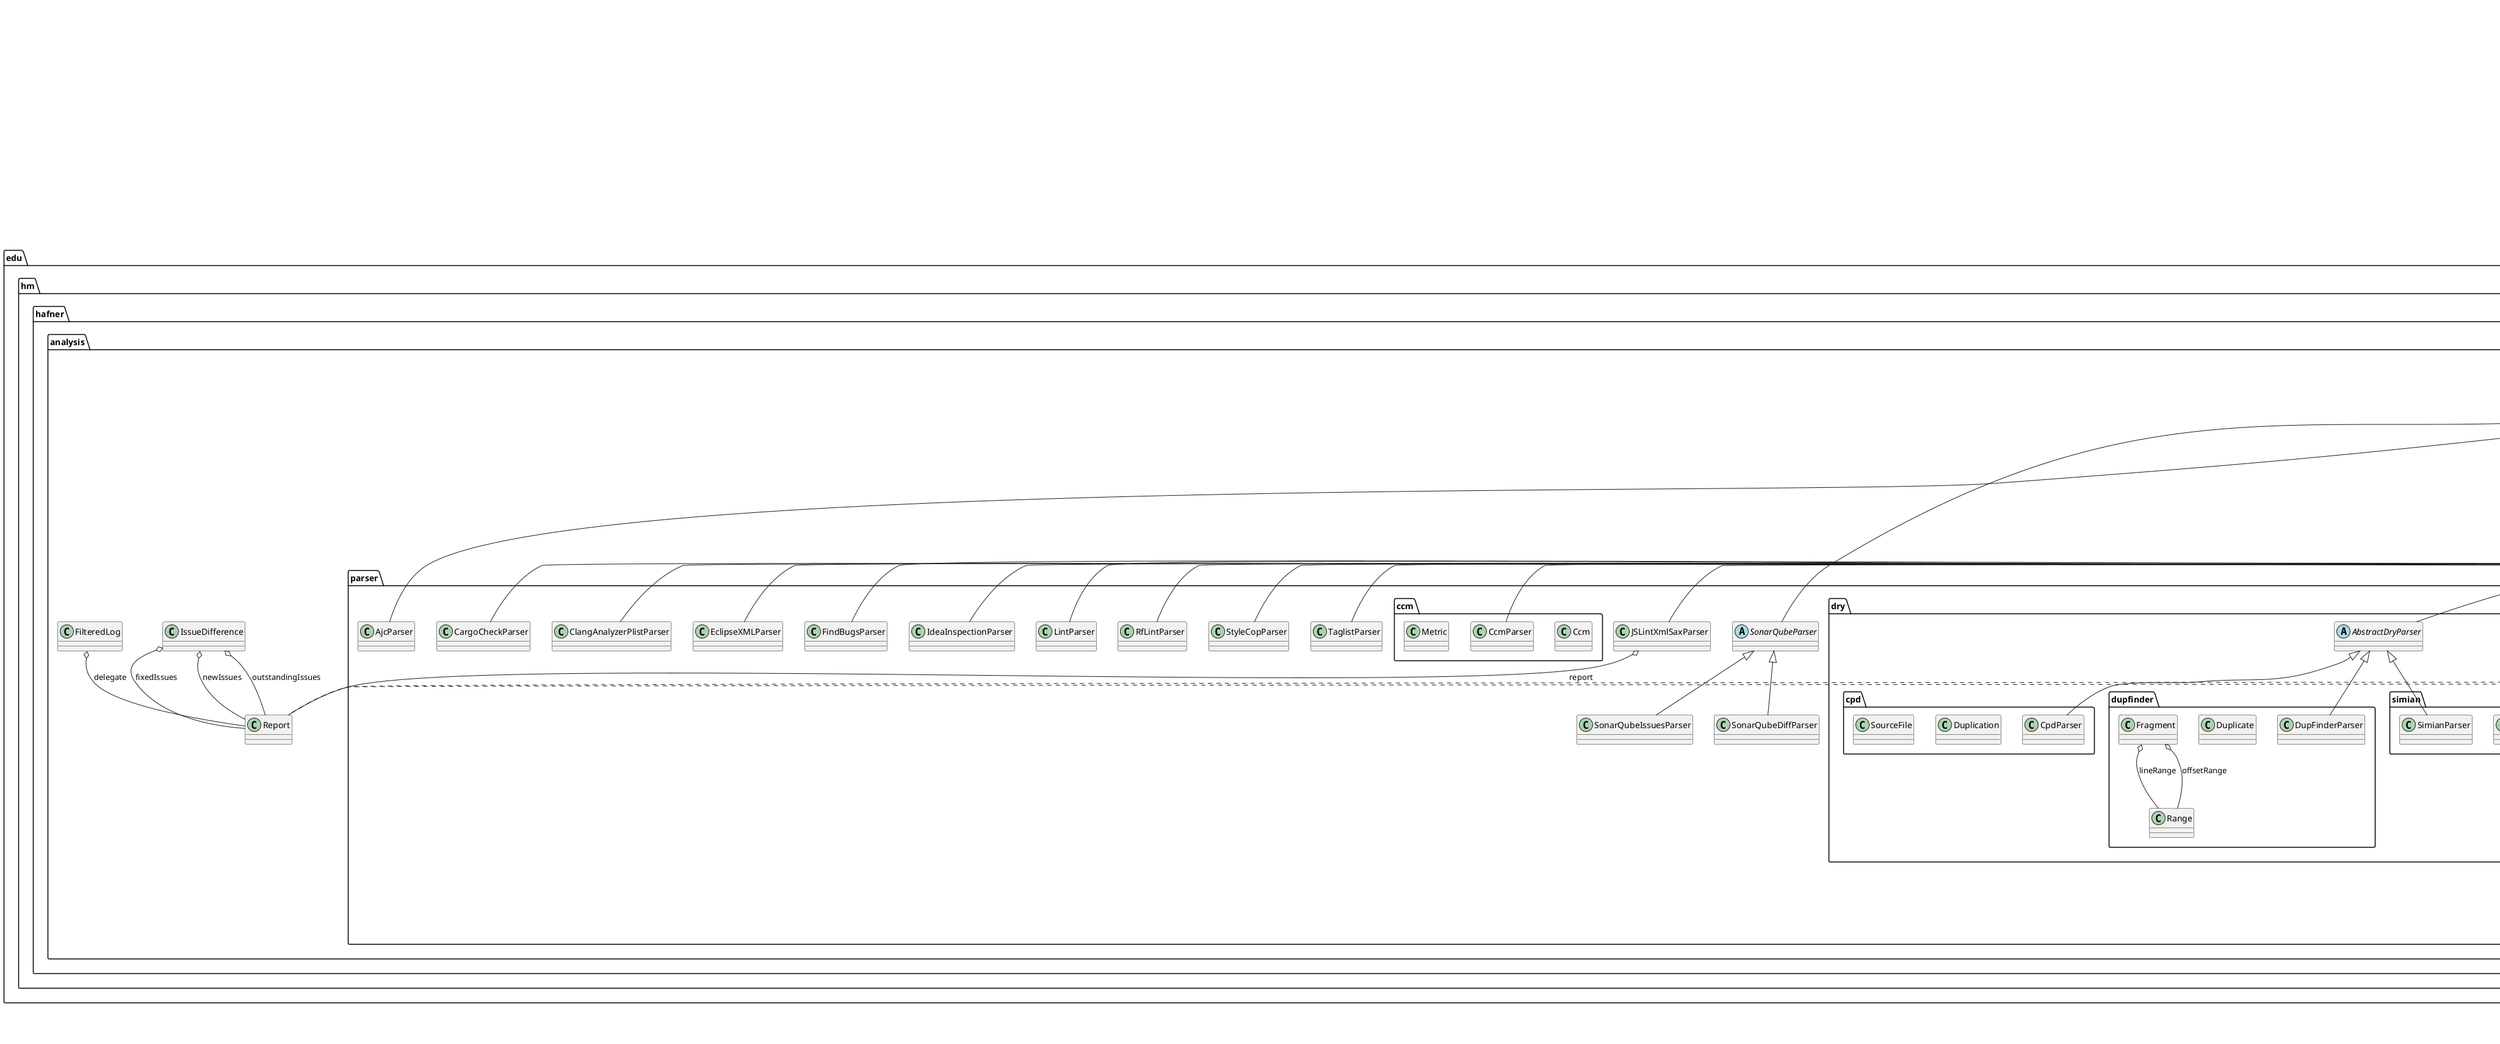 @startuml

title __ANALYSIS-MODEL's Class Diagram__\n

  namespace edu.hm.hafner {
    namespace analysis {
      abstract class edu.hm.hafner.analysis.AbstractPackageDetector {
      }
    }
  }
  

  namespace edu.hm.hafner {
    namespace analysis {
      class edu.hm.hafner.analysis.CSharpNamespaceDetector {
      }
    }
  }
  

  namespace edu.hm.hafner {
    namespace analysis {
      class edu.hm.hafner.analysis.Categories {
      }
    }
  }
  

  namespace edu.hm.hafner {
    namespace analysis {
      class edu.hm.hafner.analysis.DuplicationGroup {
      }
    }
  }
  

  namespace edu.hm.hafner {
    namespace analysis {
      class edu.hm.hafner.analysis.FileNameResolver {
      }
    }
  }
  

  namespace edu.hm.hafner {
    namespace analysis {
      class edu.hm.hafner.analysis.FileReaderFactory {
      }
    }
  }
  

  namespace edu.hm.hafner {
    namespace analysis {
      class edu.hm.hafner.analysis.FilteredLog {
      }
    }
  }
  

  namespace edu.hm.hafner {
    namespace analysis {
      class edu.hm.hafner.analysis.FingerprintGenerator {
      }
    }
  }
  

  namespace edu.hm.hafner {
    namespace analysis {
      class edu.hm.hafner.analysis.FullTextFingerprint {
      }
    }
  }
  

  namespace edu.hm.hafner {
    namespace analysis {
      class edu.hm.hafner.analysis.Issue {
      }
    }
  }
  

  namespace edu.hm.hafner {
    namespace analysis {
      class edu.hm.hafner.analysis.IssueBuilder {
      }
    }
  }
  

  namespace edu.hm.hafner {
    namespace analysis {
      class edu.hm.hafner.analysis.IssueDifference {
      }
    }
  }
  

  namespace edu.hm.hafner {
    namespace analysis {
      abstract class edu.hm.hafner.analysis.IssueParser {
      }
    }
  }
  

  namespace edu.hm.hafner {
    namespace analysis {
      class edu.hm.hafner.analysis.JavaPackageDetector {
      }
    }
  }
  

  namespace edu.hm.hafner {
    namespace analysis {
      class edu.hm.hafner.analysis.LineRange {
      }
    }
  }
  

  namespace edu.hm.hafner {
    namespace analysis {
      class edu.hm.hafner.analysis.LineRangeList {
      }
    }
  }
  

  namespace edu.hm.hafner {
    namespace analysis {
      abstract class edu.hm.hafner.analysis.LookaheadParser {
      }
    }
  }
  

  namespace edu.hm.hafner {
    namespace analysis {
      class edu.hm.hafner.analysis.ModuleDetector {
      }
    }
  }
  

  namespace edu.hm.hafner {
    namespace analysis {
      class edu.hm.hafner.analysis.ModuleResolver {
      }
    }
  }
  

  namespace edu.hm.hafner {
    namespace analysis {
      class edu.hm.hafner.analysis.PackageDetectors {
      }
    }
  }
  

  namespace edu.hm.hafner {
    namespace analysis {
      class edu.hm.hafner.analysis.PackageNameResolver {
      }
    }
  }
  

  namespace edu.hm.hafner {
    namespace analysis {
      class edu.hm.hafner.analysis.ParsingCanceledException {
      }
    }
  }
  

  namespace edu.hm.hafner {
    namespace analysis {
      class edu.hm.hafner.analysis.ParsingException {
      }
    }
  }
  

  namespace edu.hm.hafner {
    namespace analysis {
      abstract class edu.hm.hafner.analysis.ReaderFactory {
      }
    }
  }
  

  namespace edu.hm.hafner {
    namespace analysis {
      abstract class edu.hm.hafner.analysis.RegexpLineParser {
      }
    }
  }
  

  namespace edu.hm.hafner {
    namespace analysis {
      class edu.hm.hafner.analysis.Report {
      }
    }
  }
  

  namespace edu.hm.hafner {
    namespace analysis {
      class edu.hm.hafner.analysis.SecureDigester {
      }
    }
  }
  

  namespace edu.hm.hafner {
    namespace analysis {
      class edu.hm.hafner.analysis.SecureXmlParserFactory {
      }
    }
  }
  

  namespace edu.hm.hafner {
    namespace analysis {
      class edu.hm.hafner.analysis.Severity {
      }
    }
  }
  

  namespace edu.hm.hafner {
    namespace analysis {
      namespace parser {
        class edu.hm.hafner.analysis.parser.AcuCobolParser {
        }
      }
    }
  }
  

  namespace edu.hm.hafner {
    namespace analysis {
      namespace parser {
        class edu.hm.hafner.analysis.parser.AjcParser {
        }
      }
    }
  }
  

  namespace edu.hm.hafner {
    namespace analysis {
      namespace parser {
        class edu.hm.hafner.analysis.parser.AnsibleLintParser {
        }
      }
    }
  }
  

  namespace edu.hm.hafner {
    namespace analysis {
      namespace parser {
        class edu.hm.hafner.analysis.parser.AntJavacParser {
        }
      }
    }
  }
  

  namespace edu.hm.hafner {
    namespace analysis {
      namespace parser {
        class edu.hm.hafner.analysis.parser.Armcc5CompilerParser {
        }
      }
    }
  }
  

  namespace edu.hm.hafner {
    namespace analysis {
      namespace parser {
        class edu.hm.hafner.analysis.parser.ArmccCompilerParser {
        }
      }
    }
  }
  

  namespace edu.hm.hafner {
    namespace analysis {
      namespace parser {
        class edu.hm.hafner.analysis.parser.BuckminsterParser {
        }
      }
    }
  }
  

  namespace edu.hm.hafner {
    namespace analysis {
      namespace parser {
        class edu.hm.hafner.analysis.parser.CMakeParser {
        }
      }
    }
  }
  

  namespace edu.hm.hafner {
    namespace analysis {
      namespace parser {
        class edu.hm.hafner.analysis.parser.CadenceIncisiveParser {
        }
      }
    }
  }
  

  namespace edu.hm.hafner {
    namespace analysis {
      namespace parser {
        class edu.hm.hafner.analysis.parser.CargoCheckParser {
        }
      }
    }
  }
  

  namespace edu.hm.hafner {
    namespace analysis {
      namespace parser {
        class edu.hm.hafner.analysis.parser.ClangAnalyzerPlistParser {
        }
      }
    }
  }
  

  namespace edu.hm.hafner {
    namespace analysis {
      namespace parser {
        class edu.hm.hafner.analysis.parser.ClangParser {
        }
      }
    }
  }
  

  namespace edu.hm.hafner {
    namespace analysis {
      namespace parser {
        class edu.hm.hafner.analysis.parser.ClangTidyParser {
        }
      }
    }
  }
  

  namespace edu.hm.hafner {
    namespace analysis {
      namespace parser {
        class edu.hm.hafner.analysis.parser.CodeAnalysisParser {
        }
      }
    }
  }
  

  namespace edu.hm.hafner {
    namespace analysis {
      namespace parser {
        class edu.hm.hafner.analysis.parser.CoolfluxChessccParser {
        }
      }
    }
  }
  

  namespace edu.hm.hafner {
    namespace analysis {
      namespace parser {
        class edu.hm.hafner.analysis.parser.CppLintParser {
        }
      }
    }
  }
  

  namespace edu.hm.hafner {
    namespace analysis {
      namespace parser {
        class edu.hm.hafner.analysis.parser.DScannerParser {
        }
      }
    }
  }
  

  namespace edu.hm.hafner {
    namespace analysis {
      namespace parser {
        class edu.hm.hafner.analysis.parser.DiabCParser {
        }
      }
    }
  }
  

  namespace edu.hm.hafner {
    namespace analysis {
      namespace parser {
        class edu.hm.hafner.analysis.parser.DrMemoryParser {
        }
      }
    }
  }
  

  namespace edu.hm.hafner {
    namespace analysis {
      namespace parser {
        class edu.hm.hafner.analysis.parser.EclipseMavenParser {
        }
      }
    }
  }
  

  namespace edu.hm.hafner {
    namespace analysis {
      namespace parser {
        class edu.hm.hafner.analysis.parser.EclipseParser {
        }
      }
    }
  }
  

  namespace edu.hm.hafner {
    namespace analysis {
      namespace parser {
        class edu.hm.hafner.analysis.parser.EclipseXMLParser {
        }
      }
    }
  }
  

  namespace edu.hm.hafner {
    namespace analysis {
      namespace parser {
        class edu.hm.hafner.analysis.parser.ErlcParser {
        }
      }
    }
  }
  

  namespace edu.hm.hafner {
    namespace analysis {
      namespace parser {
        class edu.hm.hafner.analysis.parser.ErrorProneParser {
        }
      }
    }
  }
  

  namespace edu.hm.hafner {
    namespace analysis {
      namespace parser {
        class edu.hm.hafner.analysis.parser.FindBugsParser {
        }
      }
    }
  }
  

  namespace edu.hm.hafner {
    namespace analysis {
      namespace parser {
        class edu.hm.hafner.analysis.parser.FlexSdkParser {
        }
      }
    }
  }
  

  namespace edu.hm.hafner {
    namespace analysis {
      namespace parser {
        class edu.hm.hafner.analysis.parser.Gcc4CompilerParser {
        }
      }
    }
  }
  

  namespace edu.hm.hafner {
    namespace analysis {
      namespace parser {
        class edu.hm.hafner.analysis.parser.Gcc4LinkerParser {
        }
      }
    }
  }
  

  namespace edu.hm.hafner {
    namespace analysis {
      namespace parser {
        class edu.hm.hafner.analysis.parser.GccParser {
        }
      }
    }
  }
  

  namespace edu.hm.hafner {
    namespace analysis {
      namespace parser {
        class edu.hm.hafner.analysis.parser.GhsMultiParser {
        }
      }
    }
  }
  

  namespace edu.hm.hafner {
    namespace analysis {
      namespace parser {
        class edu.hm.hafner.analysis.parser.GnatParser {
        }
      }
    }
  }
  

  namespace edu.hm.hafner {
    namespace analysis {
      namespace parser {
        class edu.hm.hafner.analysis.parser.GnuFortranParser {
        }
      }
    }
  }
  

  namespace edu.hm.hafner {
    namespace analysis {
      namespace parser {
        class edu.hm.hafner.analysis.parser.GoLintParser {
        }
      }
    }
  }
  

  namespace edu.hm.hafner {
    namespace analysis {
      namespace parser {
        class edu.hm.hafner.analysis.parser.GoVetParser {
        }
      }
    }
  }
  

  namespace edu.hm.hafner {
    namespace analysis {
      namespace parser {
        class edu.hm.hafner.analysis.parser.GradleErrorProneParser {
        }
      }
    }
  }
  

  namespace edu.hm.hafner {
    namespace analysis {
      namespace parser {
        class edu.hm.hafner.analysis.parser.IarCstatParser {
        }
      }
    }
  }
  

  namespace edu.hm.hafner {
    namespace analysis {
      namespace parser {
        class edu.hm.hafner.analysis.parser.IarParser {
        }
      }
    }
  }
  

  namespace edu.hm.hafner {
    namespace analysis {
      namespace parser {
        class edu.hm.hafner.analysis.parser.IdeaInspectionParser {
        }
      }
    }
  }
  

  namespace edu.hm.hafner {
    namespace analysis {
      namespace parser {
        class edu.hm.hafner.analysis.parser.IntelParser {
        }
      }
    }
  }
  

  namespace edu.hm.hafner {
    namespace analysis {
      namespace parser {
        class edu.hm.hafner.analysis.parser.InvalidsParser {
        }
      }
    }
  }
  

  namespace edu.hm.hafner {
    namespace analysis {
      namespace parser {
        abstract class edu.hm.hafner.analysis.parser.IssuePropertiesParser {
        }
      }
    }
  }
  

  namespace edu.hm.hafner {
    namespace analysis {
      namespace parser {
        class edu.hm.hafner.analysis.parser.JSLintXmlSaxParser {
        }
      }
    }
  }
  

  namespace edu.hm.hafner {
    namespace analysis {
      namespace parser {
        class edu.hm.hafner.analysis.parser.JavaDocParser {
        }
      }
    }
  }
  

  namespace edu.hm.hafner {
    namespace analysis {
      namespace parser {
        class edu.hm.hafner.analysis.parser.JavacParser {
        }
      }
    }
  }
  

  namespace edu.hm.hafner {
    namespace analysis {
      namespace parser {
        abstract class edu.hm.hafner.analysis.parser.JsonBaseParser {
        }
      }
    }
  }
  

  namespace edu.hm.hafner {
    namespace analysis {
      namespace parser {
        class edu.hm.hafner.analysis.parser.JsonLogParser {
        }
      }
    }
  }
  

  namespace edu.hm.hafner {
    namespace analysis {
      namespace parser {
        class edu.hm.hafner.analysis.parser.JsonParser {
        }
      }
    }
  }
  

  namespace edu.hm.hafner {
    namespace analysis {
      namespace parser {
        class edu.hm.hafner.analysis.parser.LintParser {
        }
      }
    }
  }
  

  namespace edu.hm.hafner {
    namespace analysis {
      namespace parser {
        class edu.hm.hafner.analysis.parser.MavenConsoleParser {
        }
      }
    }
  }
  

  namespace edu.hm.hafner {
    namespace analysis {
      namespace parser {
        class edu.hm.hafner.analysis.parser.MentorParser {
        }
      }
    }
  }
  

  namespace edu.hm.hafner {
    namespace analysis {
      namespace parser {
        class edu.hm.hafner.analysis.parser.MetrowerksCwCompilerParser {
        }
      }
    }
  }
  

  namespace edu.hm.hafner {
    namespace analysis {
      namespace parser {
        class edu.hm.hafner.analysis.parser.MetrowerksCwLinkerParser {
        }
      }
    }
  }
  

  namespace edu.hm.hafner {
    namespace analysis {
      namespace parser {
        class edu.hm.hafner.analysis.parser.MsBuildParser {
        }
      }
    }
  }
  

  namespace edu.hm.hafner {
    namespace analysis {
      namespace parser {
        class edu.hm.hafner.analysis.parser.NagFortranParser {
        }
      }
    }
  }
  

  namespace edu.hm.hafner {
    namespace analysis {
      namespace parser {
        class edu.hm.hafner.analysis.parser.P4Parser {
        }
      }
    }
  }
  

  namespace edu.hm.hafner {
    namespace analysis {
      namespace parser {
        class edu.hm.hafner.analysis.parser.Pep8Parser {
        }
      }
    }
  }
  

  namespace edu.hm.hafner {
    namespace analysis {
      namespace parser {
        class edu.hm.hafner.analysis.parser.PerlCriticParser {
        }
      }
    }
  }
  

  namespace edu.hm.hafner {
    namespace analysis {
      namespace parser {
        class edu.hm.hafner.analysis.parser.PhpParser {
        }
      }
    }
  }
  

  namespace edu.hm.hafner {
    namespace analysis {
      namespace parser {
        class edu.hm.hafner.analysis.parser.PreFastParser {
        }
      }
    }
  }
  

  namespace edu.hm.hafner {
    namespace analysis {
      namespace parser {
        class edu.hm.hafner.analysis.parser.ProtoLintParser {
        }
      }
    }
  }
  

  namespace edu.hm.hafner {
    namespace analysis {
      namespace parser {
        class edu.hm.hafner.analysis.parser.PuppetLintParser {
        }
      }
    }
  }
  

  namespace edu.hm.hafner {
    namespace analysis {
      namespace parser {
        class edu.hm.hafner.analysis.parser.PyLintParser {
        }
      }
    }
  }
  

  namespace edu.hm.hafner {
    namespace analysis {
      namespace parser {
        class edu.hm.hafner.analysis.parser.QacSourceCodeAnalyserParser {
        }
      }
    }
  }
  

  namespace edu.hm.hafner {
    namespace analysis {
      namespace parser {
        class edu.hm.hafner.analysis.parser.RfLintParser {
        }
      }
    }
  }
  

  namespace edu.hm.hafner {
    namespace analysis {
      namespace parser {
        class edu.hm.hafner.analysis.parser.RobocopyParser {
        }
      }
    }
  }
  

  namespace edu.hm.hafner {
    namespace analysis {
      namespace parser {
        class edu.hm.hafner.analysis.parser.RuboCopParser {
        }
      }
    }
  }
  

  namespace edu.hm.hafner {
    namespace analysis {
      namespace parser {
        class edu.hm.hafner.analysis.parser.SbtScalacParser {
        }
      }
    }
  }
  

  namespace edu.hm.hafner {
    namespace analysis {
      namespace parser {
        class edu.hm.hafner.analysis.parser.ScalacParser {
        }
      }
    }
  }
  

  namespace edu.hm.hafner {
    namespace analysis {
      namespace parser {
        class edu.hm.hafner.analysis.parser.SonarQubeDiffParser {
        }
      }
    }
  }
  

  namespace edu.hm.hafner {
    namespace analysis {
      namespace parser {
        class edu.hm.hafner.analysis.parser.SonarQubeIssuesParser {
        }
      }
    }
  }
  

  namespace edu.hm.hafner {
    namespace analysis {
      namespace parser {
        abstract class edu.hm.hafner.analysis.parser.SonarQubeParser {
        }
      }
    }
  }
  

  namespace edu.hm.hafner {
    namespace analysis {
      namespace parser {
        class edu.hm.hafner.analysis.parser.SphinxBuildParser {
        }
      }
    }
  }
  

  namespace edu.hm.hafner {
    namespace analysis {
      namespace parser {
        class edu.hm.hafner.analysis.parser.StyleCopParser {
        }
      }
    }
  }
  

  namespace edu.hm.hafner {
    namespace analysis {
      namespace parser {
        class edu.hm.hafner.analysis.parser.SunCParser {
        }
      }
    }
  }
  

  namespace edu.hm.hafner {
    namespace analysis {
      namespace parser {
        class edu.hm.hafner.analysis.parser.TaglistParser {
        }
      }
    }
  }
  

  namespace edu.hm.hafner {
    namespace analysis {
      namespace parser {
        class edu.hm.hafner.analysis.parser.TaskingVxCompilerParser {
        }
      }
    }
  }
  

  namespace edu.hm.hafner {
    namespace analysis {
      namespace parser {
        class edu.hm.hafner.analysis.parser.TiCcsParser {
        }
      }
    }
  }
  

  namespace edu.hm.hafner {
    namespace analysis {
      namespace parser {
        class edu.hm.hafner.analysis.parser.TnsdlParser {
        }
      }
    }
  }
  

  namespace edu.hm.hafner {
    namespace analysis {
      namespace parser {
        class edu.hm.hafner.analysis.parser.XlcCompilerParser {
        }
      }
    }
  }
  

  namespace edu.hm.hafner {
    namespace analysis {
      namespace parser {
        class edu.hm.hafner.analysis.parser.XlcLinkerParser {
        }
      }
    }
  }
  

  namespace edu.hm.hafner {
    namespace analysis {
      namespace parser {
        class edu.hm.hafner.analysis.parser.XmlParser {
        }
      }
    }
  }
  

  namespace edu.hm.hafner {
    namespace analysis {
      namespace parser {
        class edu.hm.hafner.analysis.parser.YuiCompressorParser {
        }
      }
    }
  }
  

  namespace edu.hm.hafner {
    namespace analysis {
      namespace parser {
        namespace ccm {
          class edu.hm.hafner.analysis.parser.ccm.Ccm {
          }
        }
      }
    }
  }
  

  namespace edu.hm.hafner {
    namespace analysis {
      namespace parser {
        namespace ccm {
          class edu.hm.hafner.analysis.parser.ccm.CcmParser {
          }
        }
      }
    }
  }
  

  namespace edu.hm.hafner {
    namespace analysis {
      namespace parser {
        namespace ccm {
          class edu.hm.hafner.analysis.parser.ccm.Metric {
          }
        }
      }
    }
  }
  

  namespace edu.hm.hafner {
    namespace analysis {
      namespace parser {
        namespace checkstyle {
          class edu.hm.hafner.analysis.parser.checkstyle.CheckStyle {
          }
        }
      }
    }
  }
  

  namespace edu.hm.hafner {
    namespace analysis {
      namespace parser {
        namespace checkstyle {
          class edu.hm.hafner.analysis.parser.checkstyle.CheckStyleParser {
          }
        }
      }
    }
  }
  

  namespace edu.hm.hafner {
    namespace analysis {
      namespace parser {
        namespace checkstyle {
          class edu.hm.hafner.analysis.parser.checkstyle.Error {
          }
        }
      }
    }
  }
  

  namespace edu.hm.hafner {
    namespace analysis {
      namespace parser {
        namespace checkstyle {
          class edu.hm.hafner.analysis.parser.checkstyle.File {
          }
        }
      }
    }
  }
  

  namespace edu.hm.hafner {
    namespace analysis {
      namespace parser {
        namespace dry {
          abstract class edu.hm.hafner.analysis.parser.dry.AbstractDryParser {
          }
        }
      }
    }
  }
  

  namespace edu.hm.hafner {
    namespace analysis {
      namespace parser {
        namespace dry {
          namespace cpd {
            class edu.hm.hafner.analysis.parser.dry.cpd.CpdParser {
            }
          }
        }
      }
    }
  }
  

  namespace edu.hm.hafner {
    namespace analysis {
      namespace parser {
        namespace dry {
          namespace cpd {
            class edu.hm.hafner.analysis.parser.dry.cpd.Duplication {
            }
          }
        }
      }
    }
  }
  

  namespace edu.hm.hafner {
    namespace analysis {
      namespace parser {
        namespace dry {
          namespace cpd {
            class edu.hm.hafner.analysis.parser.dry.cpd.SourceFile {
            }
          }
        }
      }
    }
  }
  

  namespace edu.hm.hafner {
    namespace analysis {
      namespace parser {
        namespace dry {
          namespace dupfinder {
            class edu.hm.hafner.analysis.parser.dry.dupfinder.DupFinderParser {
            }
          }
        }
      }
    }
  }
  

  namespace edu.hm.hafner {
    namespace analysis {
      namespace parser {
        namespace dry {
          namespace dupfinder {
            class edu.hm.hafner.analysis.parser.dry.dupfinder.Duplicate {
            }
          }
        }
      }
    }
  }
  

  namespace edu.hm.hafner {
    namespace analysis {
      namespace parser {
        namespace dry {
          namespace dupfinder {
            class edu.hm.hafner.analysis.parser.dry.dupfinder.Fragment {
            }
          }
        }
      }
    }
  }
  

  namespace edu.hm.hafner {
    namespace analysis {
      namespace parser {
        namespace dry {
          namespace dupfinder {
            class edu.hm.hafner.analysis.parser.dry.dupfinder.Range {
            }
          }
        }
      }
    }
  }
  

  namespace edu.hm.hafner {
    namespace analysis {
      namespace parser {
        namespace dry {
          namespace simian {
            class edu.hm.hafner.analysis.parser.dry.simian.Block {
            }
          }
        }
      }
    }
  }
  

  namespace edu.hm.hafner {
    namespace analysis {
      namespace parser {
        namespace dry {
          namespace simian {
            class edu.hm.hafner.analysis.parser.dry.simian.Set {
            }
          }
        }
      }
    }
  }
  

  namespace edu.hm.hafner {
    namespace analysis {
      namespace parser {
        namespace dry {
          namespace simian {
            class edu.hm.hafner.analysis.parser.dry.simian.SimianParser {
            }
          }
        }
      }
    }
  }
  

  namespace edu.hm.hafner {
    namespace analysis {
      namespace parser {
        namespace fxcop {
          class edu.hm.hafner.analysis.parser.fxcop.FxCopParser {
          }
        }
      }
    }
  }
  

  namespace edu.hm.hafner {
    namespace analysis {
      namespace parser {
        namespace fxcop {
          class edu.hm.hafner.analysis.parser.fxcop.FxCopRule {
          }
        }
      }
    }
  }
  

  namespace edu.hm.hafner {
    namespace analysis {
      namespace parser {
        namespace fxcop {
          class edu.hm.hafner.analysis.parser.fxcop.FxCopRuleSet {
          }
        }
      }
    }
  }
  

  namespace edu.hm.hafner {
    namespace analysis {
      namespace parser {
        namespace gendarme {
          class edu.hm.hafner.analysis.parser.gendarme.GendarmeParser {
          }
        }
      }
    }
  }
  

  namespace edu.hm.hafner {
    namespace analysis {
      namespace parser {
        namespace gendarme {
          class edu.hm.hafner.analysis.parser.gendarme.GendarmeRule {
          }
        }
      }
    }
  }
  

  namespace edu.hm.hafner {
    namespace analysis {
      namespace parser {
        namespace gendarme {
          enum GendarmeRuleType {
          }
        }
      }
    }
  }
  

  namespace edu.hm.hafner {
    namespace analysis {
      namespace parser {
        namespace jcreport {
          class edu.hm.hafner.analysis.parser.jcreport.File {
          }
        }
      }
    }
  }
  

  namespace edu.hm.hafner {
    namespace analysis {
      namespace parser {
        namespace jcreport {
          class edu.hm.hafner.analysis.parser.jcreport.Item {
          }
        }
      }
    }
  }
  

  namespace edu.hm.hafner {
    namespace analysis {
      namespace parser {
        namespace jcreport {
          class edu.hm.hafner.analysis.parser.jcreport.JcReportParser {
          }
        }
      }
    }
  }
  

  namespace edu.hm.hafner {
    namespace analysis {
      namespace parser {
        namespace jcreport {
          class edu.hm.hafner.analysis.parser.jcreport.Report {
          }
        }
      }
    }
  }
  

  namespace edu.hm.hafner {
    namespace analysis {
      namespace parser {
        namespace pmd {
          class edu.hm.hafner.analysis.parser.pmd.File {
          }
        }
      }
    }
  }
  

  namespace edu.hm.hafner {
    namespace analysis {
      namespace parser {
        namespace pmd {
          class edu.hm.hafner.analysis.parser.pmd.Pmd {
          }
        }
      }
    }
  }
  

  namespace edu.hm.hafner {
    namespace analysis {
      namespace parser {
        namespace pmd {
          class edu.hm.hafner.analysis.parser.pmd.PmdError {
          }
        }
      }
    }
  }
  

  namespace edu.hm.hafner {
    namespace analysis {
      namespace parser {
        namespace pmd {
          class edu.hm.hafner.analysis.parser.pmd.PmdParser {
          }
        }
      }
    }
  }
  

  namespace edu.hm.hafner {
    namespace analysis {
      namespace parser {
        namespace pmd {
          class edu.hm.hafner.analysis.parser.pmd.Violation {
          }
        }
      }
    }
  }
  

  namespace edu.hm.hafner {
    namespace analysis {
      namespace parser {
        namespace pvsstudio {
          class edu.hm.hafner.analysis.parser.pvsstudio.AnalyzerType {
          }
        }
      }
    }
  }
  

  namespace edu.hm.hafner {
    namespace analysis {
      namespace parser {
        namespace pvsstudio {
          class edu.hm.hafner.analysis.parser.pvsstudio.PVSStudioParser {
          }
        }
      }
    }
  }
  

  namespace edu.hm.hafner {
    namespace analysis {
      namespace parser {
        namespace pvsstudio {
          class edu.hm.hafner.analysis.parser.pvsstudio.PlogMessage {
          }
        }
      }
    }
  }
  

  namespace edu.hm.hafner {
    namespace analysis {
      namespace parser {
        namespace violations {
          abstract class edu.hm.hafner.analysis.parser.violations.AbstractViolationAdapter {
          }
        }
      }
    }
  }
  

  namespace edu.hm.hafner {
    namespace analysis {
      namespace parser {
        namespace violations {
          class edu.hm.hafner.analysis.parser.violations.AndroidLintParserAdapter {
          }
        }
      }
    }
  }
  

  namespace edu.hm.hafner {
    namespace analysis {
      namespace parser {
        namespace violations {
          class edu.hm.hafner.analysis.parser.violations.CodeNarcAdapter {
          }
        }
      }
    }
  }
  

  namespace edu.hm.hafner {
    namespace analysis {
      namespace parser {
        namespace violations {
          class edu.hm.hafner.analysis.parser.violations.CppCheckAdapter {
          }
        }
      }
    }
  }
  

  namespace edu.hm.hafner {
    namespace analysis {
      namespace parser {
        namespace violations {
          class edu.hm.hafner.analysis.parser.violations.DocFxAdapter {
          }
        }
      }
    }
  }
  

  namespace edu.hm.hafner {
    namespace analysis {
      namespace parser {
        namespace violations {
          class edu.hm.hafner.analysis.parser.violations.Flake8Adapter {
          }
        }
      }
    }
  }
  

  namespace edu.hm.hafner {
    namespace analysis {
      namespace parser {
        namespace violations {
          class edu.hm.hafner.analysis.parser.violations.JUnitAdapter {
          }
        }
      }
    }
  }
  

  namespace edu.hm.hafner {
    namespace analysis {
      namespace parser {
        namespace violations {
          class edu.hm.hafner.analysis.parser.violations.JsHintAdapter {
          }
        }
      }
    }
  }
  

  namespace edu.hm.hafner {
    namespace analysis {
      namespace parser {
        namespace violations {
          class edu.hm.hafner.analysis.parser.violations.KlocWorkAdapter {
          }
        }
      }
    }
  }
  

  namespace edu.hm.hafner {
    namespace analysis {
      namespace parser {
        namespace violations {
          class edu.hm.hafner.analysis.parser.violations.MyPyAdapter {
          }
        }
      }
    }
  }
  

  namespace edu.hm.hafner {
    namespace analysis {
      namespace parser {
        namespace violations {
          class edu.hm.hafner.analysis.parser.violations.PitAdapter {
          }
        }
      }
    }
  }
  

  namespace edu.hm.hafner {
    namespace analysis {
      namespace parser {
        namespace violations {
          class edu.hm.hafner.analysis.parser.violations.PyDocStyleAdapter {
          }
        }
      }
    }
  }
  

  namespace edu.hm.hafner {
    namespace analysis {
      namespace parser {
        namespace violations {
          class edu.hm.hafner.analysis.parser.violations.ResharperInspectCodeAdapter {
          }
        }
      }
    }
  }
  

  namespace edu.hm.hafner {
    namespace analysis {
      namespace parser {
        namespace violations {
          class edu.hm.hafner.analysis.parser.violations.XmlLintAdapter {
          }
        }
      }
    }
  }
  

  namespace edu.hm.hafner {
    namespace analysis {
      namespace parser {
        namespace violations {
          class edu.hm.hafner.analysis.parser.violations.YamlLintAdapter {
          }
        }
      }
    }
  }
  

  namespace edu.hm.hafner {
    namespace analysis {
      namespace parser {
        namespace violations {
          class edu.hm.hafner.analysis.parser.violations.ZptLintAdapter {
          }
        }
      }
    }
  }
  

  namespace edu.hm.hafner {
    namespace util {
      class edu.hm.hafner.util.IntegerParser {
      }
    }
  }
  

  namespace edu.hm.hafner {
    namespace util {
      class edu.hm.hafner.util.LookaheadStream {
      }
    }
  }
  

  namespace edu.hm.hafner {
    namespace util {
      class edu.hm.hafner.util.XmlElementUtil {
      }
    }
  }
  

  edu.hm.hafner.analysis.AbstractPackageDetector o-- edu.hm.hafner.analysis.PackageDetectors.FileSystem : fileSystem
  edu.hm.hafner.analysis.CSharpNamespaceDetector -up-|> edu.hm.hafner.analysis.AbstractPackageDetector
  edu.hm.hafner.analysis.DuplicationGroup .up.|> java.io.Serializable
  edu.hm.hafner.analysis.FileReaderFactory -up-|> edu.hm.hafner.analysis.ReaderFactory
  edu.hm.hafner.analysis.FilteredLog o-- edu.hm.hafner.analysis.Report : delegate
  edu.hm.hafner.analysis.FullTextFingerprint o-- edu.hm.hafner.analysis.FullTextFingerprint.FileSystem : fileSystem
  edu.hm.hafner.analysis.Issue .up.|> java.io.Serializable
  edu.hm.hafner.analysis.Issue o-- edu.hm.hafner.analysis.LineRangeList : lineRanges
  edu.hm.hafner.analysis.Issue o-- edu.hm.hafner.analysis.Severity : severity
  edu.hm.hafner.analysis.IssueBuilder o-- edu.hm.hafner.analysis.LineRangeList : lineRanges
  edu.hm.hafner.analysis.IssueBuilder o-- edu.hm.hafner.analysis.Severity : severity
  edu.hm.hafner.analysis.IssueDifference o-- edu.hm.hafner.analysis.Report : fixedIssues
  edu.hm.hafner.analysis.IssueDifference o-- edu.hm.hafner.analysis.Report : newIssues
  edu.hm.hafner.analysis.IssueDifference o-- edu.hm.hafner.analysis.Report : outstandingIssues
  edu.hm.hafner.analysis.IssueParser .up.|> java.io.Serializable
  edu.hm.hafner.analysis.JavaPackageDetector -up-|> edu.hm.hafner.analysis.AbstractPackageDetector
  edu.hm.hafner.analysis.LineRange .up.|> java.io.Serializable
  edu.hm.hafner.analysis.LineRangeList .up.|> java.io.Serializable
  edu.hm.hafner.analysis.LineRangeList -up-|> java.util.AbstractList
  edu.hm.hafner.analysis.LookaheadParser -up-|> edu.hm.hafner.analysis.IssueParser
  edu.hm.hafner.analysis.ModuleDetector o-- edu.hm.hafner.analysis.ModuleDetector.FileSystem : factory
  edu.hm.hafner.analysis.PackageNameResolver o-- edu.hm.hafner.analysis.PackageDetectors : packageDetectors
  edu.hm.hafner.analysis.RegexpLineParser -up-|> edu.hm.hafner.analysis.LookaheadParser
  edu.hm.hafner.analysis.RegexpLineParser o-- edu.hm.hafner.util.LookaheadStream : temporaryLookahead
  edu.hm.hafner.analysis.Report .up.|> java.io.Serializable
  edu.hm.hafner.analysis.Report .up.|> java.lang.Iterable
  edu.hm.hafner.analysis.SecureDigester -up-|> org.apache.commons.digester3.Digester
  edu.hm.hafner.analysis.Severity .up.|> java.io.Serializable
  edu.hm.hafner.analysis.parser.AcuCobolParser -up-|> edu.hm.hafner.analysis.RegexpLineParser
  edu.hm.hafner.analysis.parser.AjcParser -up-|> edu.hm.hafner.analysis.IssueParser
  edu.hm.hafner.analysis.parser.AnsibleLintParser -up-|> edu.hm.hafner.analysis.RegexpLineParser
  edu.hm.hafner.analysis.parser.AntJavacParser -up-|> edu.hm.hafner.analysis.RegexpLineParser
  edu.hm.hafner.analysis.parser.Armcc5CompilerParser -up-|> edu.hm.hafner.analysis.RegexpLineParser
  edu.hm.hafner.analysis.parser.ArmccCompilerParser -up-|> edu.hm.hafner.analysis.RegexpLineParser
  edu.hm.hafner.analysis.parser.BuckminsterParser -up-|> edu.hm.hafner.analysis.RegexpLineParser
  edu.hm.hafner.analysis.parser.CMakeParser -up-|> edu.hm.hafner.analysis.LookaheadParser
  edu.hm.hafner.analysis.parser.CadenceIncisiveParser -up-|> edu.hm.hafner.analysis.RegexpLineParser
  edu.hm.hafner.analysis.parser.CargoCheckParser -up-|> edu.hm.hafner.analysis.IssueParser
  edu.hm.hafner.analysis.parser.ClangAnalyzerPlistParser -up-|> edu.hm.hafner.analysis.IssueParser
  edu.hm.hafner.analysis.parser.ClangParser -up-|> edu.hm.hafner.analysis.RegexpLineParser
  edu.hm.hafner.analysis.parser.ClangTidyParser -up-|> edu.hm.hafner.analysis.RegexpLineParser
  edu.hm.hafner.analysis.parser.CodeAnalysisParser -up-|> edu.hm.hafner.analysis.RegexpLineParser
  edu.hm.hafner.analysis.parser.CoolfluxChessccParser -up-|> edu.hm.hafner.analysis.RegexpLineParser
  edu.hm.hafner.analysis.parser.CppLintParser -up-|> edu.hm.hafner.analysis.RegexpLineParser
  edu.hm.hafner.analysis.parser.DScannerParser -up-|> edu.hm.hafner.analysis.parser.JsonParser
  edu.hm.hafner.analysis.parser.DiabCParser -up-|> edu.hm.hafner.analysis.RegexpLineParser
  edu.hm.hafner.analysis.parser.DrMemoryParser -up-|> edu.hm.hafner.analysis.LookaheadParser
  edu.hm.hafner.analysis.parser.EclipseMavenParser -up-|> edu.hm.hafner.analysis.LookaheadParser
  edu.hm.hafner.analysis.parser.EclipseParser -up-|> edu.hm.hafner.analysis.LookaheadParser
  edu.hm.hafner.analysis.parser.EclipseXMLParser -up-|> edu.hm.hafner.analysis.IssueParser
  edu.hm.hafner.analysis.parser.ErlcParser -up-|> edu.hm.hafner.analysis.RegexpLineParser
  edu.hm.hafner.analysis.parser.ErrorProneParser -up-|> edu.hm.hafner.analysis.LookaheadParser
  edu.hm.hafner.analysis.parser.FindBugsParser -up-|> edu.hm.hafner.analysis.IssueParser
  edu.hm.hafner.analysis.parser.FindBugsParser o-- edu.hm.hafner.analysis.parser.FindBugsParser.PriorityProperty : priorityProperty
  edu.hm.hafner.analysis.parser.FlexSdkParser -up-|> edu.hm.hafner.analysis.RegexpLineParser
  edu.hm.hafner.analysis.parser.Gcc4CompilerParser -up-|> edu.hm.hafner.analysis.LookaheadParser
  edu.hm.hafner.analysis.parser.Gcc4LinkerParser -up-|> edu.hm.hafner.analysis.RegexpLineParser
  edu.hm.hafner.analysis.parser.GccParser -up-|> edu.hm.hafner.analysis.RegexpLineParser
  edu.hm.hafner.analysis.parser.GhsMultiParser -up-|> edu.hm.hafner.analysis.LookaheadParser
  edu.hm.hafner.analysis.parser.GnatParser -up-|> edu.hm.hafner.analysis.RegexpLineParser
  edu.hm.hafner.analysis.parser.GnuFortranParser -up-|> edu.hm.hafner.analysis.LookaheadParser
  edu.hm.hafner.analysis.parser.GoLintParser -up-|> edu.hm.hafner.analysis.RegexpLineParser
  edu.hm.hafner.analysis.parser.GoVetParser -up-|> edu.hm.hafner.analysis.RegexpLineParser
  edu.hm.hafner.analysis.parser.GradleErrorProneParser -up-|> edu.hm.hafner.analysis.LookaheadParser
  edu.hm.hafner.analysis.parser.IarCstatParser -up-|> edu.hm.hafner.analysis.RegexpLineParser
  edu.hm.hafner.analysis.parser.IarParser -up-|> edu.hm.hafner.analysis.RegexpLineParser
  edu.hm.hafner.analysis.parser.IdeaInspectionParser -up-|> edu.hm.hafner.analysis.IssueParser
  edu.hm.hafner.analysis.parser.IntelParser -up-|> edu.hm.hafner.analysis.RegexpLineParser
  edu.hm.hafner.analysis.parser.InvalidsParser -up-|> edu.hm.hafner.analysis.RegexpLineParser
  edu.hm.hafner.analysis.parser.IssuePropertiesParser -up-|> edu.hm.hafner.analysis.IssueParser
  edu.hm.hafner.analysis.parser.JSLintXmlSaxParser -up-|> org.xml.sax.helpers.DefaultHandler
  edu.hm.hafner.analysis.parser.JSLintXmlSaxParser o-- edu.hm.hafner.analysis.Report : report
  edu.hm.hafner.analysis.parser.JavaDocParser -up-|> edu.hm.hafner.analysis.RegexpLineParser
  edu.hm.hafner.analysis.parser.JavacParser -up-|> edu.hm.hafner.analysis.LookaheadParser
  edu.hm.hafner.analysis.parser.JsonBaseParser -up-|> edu.hm.hafner.analysis.parser.IssuePropertiesParser
  edu.hm.hafner.analysis.parser.JsonLogParser -up-|> edu.hm.hafner.analysis.parser.JsonBaseParser
  edu.hm.hafner.analysis.parser.JsonParser -up-|> edu.hm.hafner.analysis.parser.JsonBaseParser
  edu.hm.hafner.analysis.parser.LintParser -up-|> edu.hm.hafner.analysis.IssueParser
  edu.hm.hafner.analysis.parser.MavenConsoleParser -up-|> edu.hm.hafner.analysis.LookaheadParser
  edu.hm.hafner.analysis.parser.MentorParser -up-|> edu.hm.hafner.analysis.LookaheadParser
  edu.hm.hafner.analysis.parser.MetrowerksCwCompilerParser -up-|> edu.hm.hafner.analysis.RegexpLineParser
  edu.hm.hafner.analysis.parser.MetrowerksCwLinkerParser -up-|> edu.hm.hafner.analysis.RegexpLineParser
  edu.hm.hafner.analysis.parser.MsBuildParser -up-|> edu.hm.hafner.analysis.RegexpLineParser
  edu.hm.hafner.analysis.parser.NagFortranParser -up-|> edu.hm.hafner.analysis.LookaheadParser
  edu.hm.hafner.analysis.parser.P4Parser -up-|> edu.hm.hafner.analysis.RegexpLineParser
  edu.hm.hafner.analysis.parser.Pep8Parser -up-|> edu.hm.hafner.analysis.RegexpLineParser
  edu.hm.hafner.analysis.parser.PerlCriticParser -up-|> edu.hm.hafner.analysis.RegexpLineParser
  edu.hm.hafner.analysis.parser.PhpParser -up-|> edu.hm.hafner.analysis.RegexpLineParser
  edu.hm.hafner.analysis.parser.PreFastParser -up-|> edu.hm.hafner.analysis.RegexpLineParser
  edu.hm.hafner.analysis.parser.ProtoLintParser -up-|> edu.hm.hafner.analysis.RegexpLineParser
  edu.hm.hafner.analysis.parser.PuppetLintParser -up-|> edu.hm.hafner.analysis.RegexpLineParser
  edu.hm.hafner.analysis.parser.PyLintParser -up-|> edu.hm.hafner.analysis.RegexpLineParser
  edu.hm.hafner.analysis.parser.QacSourceCodeAnalyserParser -up-|> edu.hm.hafner.analysis.RegexpLineParser
  edu.hm.hafner.analysis.parser.RfLintParser -up-|> edu.hm.hafner.analysis.IssueParser
  edu.hm.hafner.analysis.parser.RobocopyParser -up-|> edu.hm.hafner.analysis.RegexpLineParser
  edu.hm.hafner.analysis.parser.RuboCopParser -up-|> edu.hm.hafner.analysis.RegexpLineParser
  edu.hm.hafner.analysis.parser.SbtScalacParser -up-|> edu.hm.hafner.analysis.RegexpLineParser
  edu.hm.hafner.analysis.parser.ScalacParser -up-|> edu.hm.hafner.analysis.RegexpLineParser
  edu.hm.hafner.analysis.parser.SonarQubeDiffParser -up-|> edu.hm.hafner.analysis.parser.SonarQubeParser
  edu.hm.hafner.analysis.parser.SonarQubeIssuesParser -up-|> edu.hm.hafner.analysis.parser.SonarQubeParser
  edu.hm.hafner.analysis.parser.SonarQubeParser -up-|> edu.hm.hafner.analysis.IssueParser
  edu.hm.hafner.analysis.parser.SphinxBuildParser -up-|> edu.hm.hafner.analysis.RegexpLineParser
  edu.hm.hafner.analysis.parser.StyleCopParser -up-|> edu.hm.hafner.analysis.IssueParser
  edu.hm.hafner.analysis.parser.SunCParser -up-|> edu.hm.hafner.analysis.RegexpLineParser
  edu.hm.hafner.analysis.parser.TaglistParser -up-|> edu.hm.hafner.analysis.IssueParser
  edu.hm.hafner.analysis.parser.TaskingVxCompilerParser -up-|> edu.hm.hafner.analysis.RegexpLineParser
  edu.hm.hafner.analysis.parser.TiCcsParser -up-|> edu.hm.hafner.analysis.RegexpLineParser
  edu.hm.hafner.analysis.parser.TnsdlParser -up-|> edu.hm.hafner.analysis.RegexpLineParser
  edu.hm.hafner.analysis.parser.XlcCompilerParser -up-|> edu.hm.hafner.analysis.RegexpLineParser
  edu.hm.hafner.analysis.parser.XlcLinkerParser -up-|> edu.hm.hafner.analysis.RegexpLineParser
  edu.hm.hafner.analysis.parser.XmlParser -up-|> edu.hm.hafner.analysis.parser.IssuePropertiesParser
  edu.hm.hafner.analysis.parser.YuiCompressorParser -up-|> edu.hm.hafner.analysis.LookaheadParser
  edu.hm.hafner.analysis.parser.ccm.CcmParser -up-|> edu.hm.hafner.analysis.IssueParser
  edu.hm.hafner.analysis.parser.checkstyle.CheckStyleParser -up-|> edu.hm.hafner.analysis.IssueParser
  edu.hm.hafner.analysis.parser.dry.AbstractDryParser -up-|> edu.hm.hafner.analysis.IssueParser
  edu.hm.hafner.analysis.parser.dry.cpd.CpdParser -up-|> edu.hm.hafner.analysis.parser.dry.AbstractDryParser
  edu.hm.hafner.analysis.parser.dry.dupfinder.DupFinderParser -up-|> edu.hm.hafner.analysis.parser.dry.AbstractDryParser
  edu.hm.hafner.analysis.parser.dry.dupfinder.Fragment o-- edu.hm.hafner.analysis.parser.dry.dupfinder.Range : lineRange
  edu.hm.hafner.analysis.parser.dry.dupfinder.Fragment o-- edu.hm.hafner.analysis.parser.dry.dupfinder.Range : offsetRange
  edu.hm.hafner.analysis.parser.dry.simian.SimianParser -up-|> edu.hm.hafner.analysis.parser.dry.AbstractDryParser
  edu.hm.hafner.analysis.parser.fxcop.FxCopParser -up-|> edu.hm.hafner.analysis.IssueParser
  edu.hm.hafner.analysis.parser.gendarme.GendarmeParser -up-|> edu.hm.hafner.analysis.IssueParser
  edu.hm.hafner.analysis.parser.gendarme.GendarmeRule o-- edu.hm.hafner.analysis.parser.gendarme.GendarmeRuleType : type
  edu.hm.hafner.analysis.parser.jcreport.JcReportParser -up-|> edu.hm.hafner.analysis.IssueParser
  edu.hm.hafner.analysis.parser.pmd.PmdParser -up-|> edu.hm.hafner.analysis.IssueParser
  edu.hm.hafner.analysis.parser.pvsstudio.PVSStudioParser -up-|> edu.hm.hafner.analysis.IssueParser
  edu.hm.hafner.analysis.parser.violations.AbstractViolationAdapter -up-|> edu.hm.hafner.analysis.IssueParser
  edu.hm.hafner.analysis.parser.violations.AndroidLintParserAdapter -up-|> edu.hm.hafner.analysis.parser.violations.AbstractViolationAdapter
  edu.hm.hafner.analysis.parser.violations.CodeNarcAdapter -up-|> edu.hm.hafner.analysis.parser.violations.AbstractViolationAdapter
  edu.hm.hafner.analysis.parser.violations.CppCheckAdapter -up-|> edu.hm.hafner.analysis.parser.violations.AbstractViolationAdapter
  edu.hm.hafner.analysis.parser.violations.DocFxAdapter -up-|> edu.hm.hafner.analysis.parser.violations.AbstractViolationAdapter
  edu.hm.hafner.analysis.parser.violations.Flake8Adapter -up-|> edu.hm.hafner.analysis.parser.violations.AbstractViolationAdapter
  edu.hm.hafner.analysis.parser.violations.JUnitAdapter -up-|> edu.hm.hafner.analysis.parser.violations.AbstractViolationAdapter
  edu.hm.hafner.analysis.parser.violations.JsHintAdapter -up-|> edu.hm.hafner.analysis.parser.violations.AbstractViolationAdapter
  edu.hm.hafner.analysis.parser.violations.KlocWorkAdapter -up-|> edu.hm.hafner.analysis.parser.violations.AbstractViolationAdapter
  edu.hm.hafner.analysis.parser.violations.MyPyAdapter -up-|> edu.hm.hafner.analysis.parser.violations.AbstractViolationAdapter
  edu.hm.hafner.analysis.parser.violations.PitAdapter -up-|> edu.hm.hafner.analysis.parser.violations.AbstractViolationAdapter
  edu.hm.hafner.analysis.parser.violations.PyDocStyleAdapter -up-|> edu.hm.hafner.analysis.parser.violations.AbstractViolationAdapter
  edu.hm.hafner.analysis.parser.violations.ResharperInspectCodeAdapter -up-|> edu.hm.hafner.analysis.parser.violations.AbstractViolationAdapter
  edu.hm.hafner.analysis.parser.violations.XmlLintAdapter -up-|> edu.hm.hafner.analysis.parser.violations.AbstractViolationAdapter
  edu.hm.hafner.analysis.parser.violations.YamlLintAdapter -up-|> edu.hm.hafner.analysis.parser.violations.AbstractViolationAdapter
  edu.hm.hafner.analysis.parser.violations.ZptLintAdapter -up-|> edu.hm.hafner.analysis.parser.violations.AbstractViolationAdapter
  edu.hm.hafner.util.LookaheadStream .up.|> java.lang.AutoCloseable


right footer


PlantUML diagram generated by SketchIt! (https://bitbucket.org/pmesmeur/sketch.it)
For more information about this tool, please contact philippe.mesmeur@gmail.com
endfooter

@enduml

